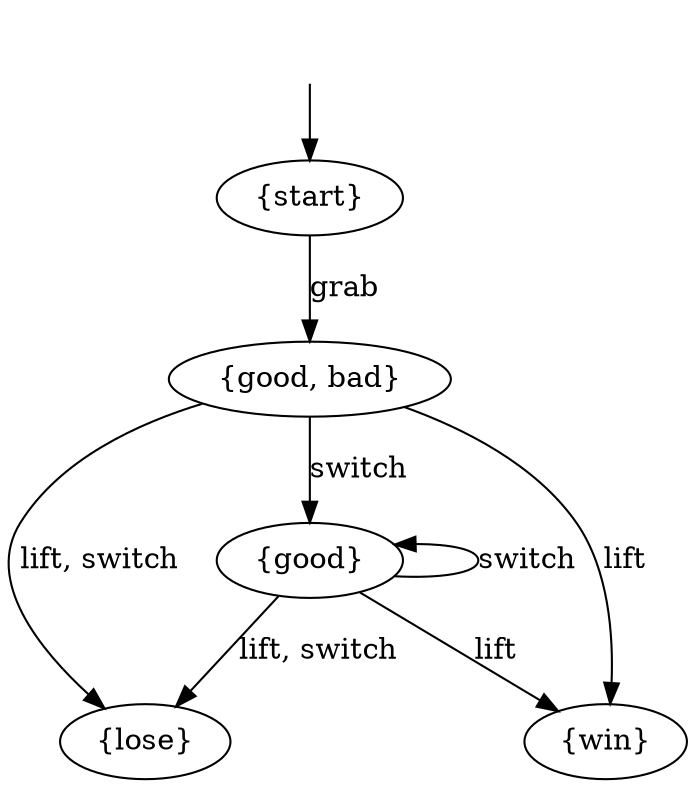 digraph  {
concentrate=False;
nodesep=0.5;
ranksep=0.5;
splines=True;
2134352502944 [label="{start}"];
2134352503232 [label="{good, bad}"];
2134352503568 [label="{lose}"];
2134352503760 [label="{win}"];
2134352506784 [label="{good}"];
hidden [label="", shape=none];
2134352502944 -> 2134352503232  [action="('grab',)", key="('grab',)", label=grab];
2134352503232 -> 2134352503760  [action="('lift',)", key="('lift',)", label=lift];
2134352503232 -> 2134352506784  [action="('switch',)", key="('switch',)", label=switch];
2134352503232 -> 2134352503568  [action="(('lift',), ('switch',))", key="(('lift',), ('switch',))", label="lift, switch"];
2134352506784 -> 2134352503760  [action="('lift',)", key="('lift',)", label=lift];
2134352506784 -> 2134352506784  [action="('switch',)", dir=back, key="('switch',)", label=switch];
2134352506784 -> 2134352503568  [action="(('lift',), ('switch',))", key="(('lift',), ('switch',))", label="lift, switch"];
hidden -> 2134352502944  [key=0];
}
